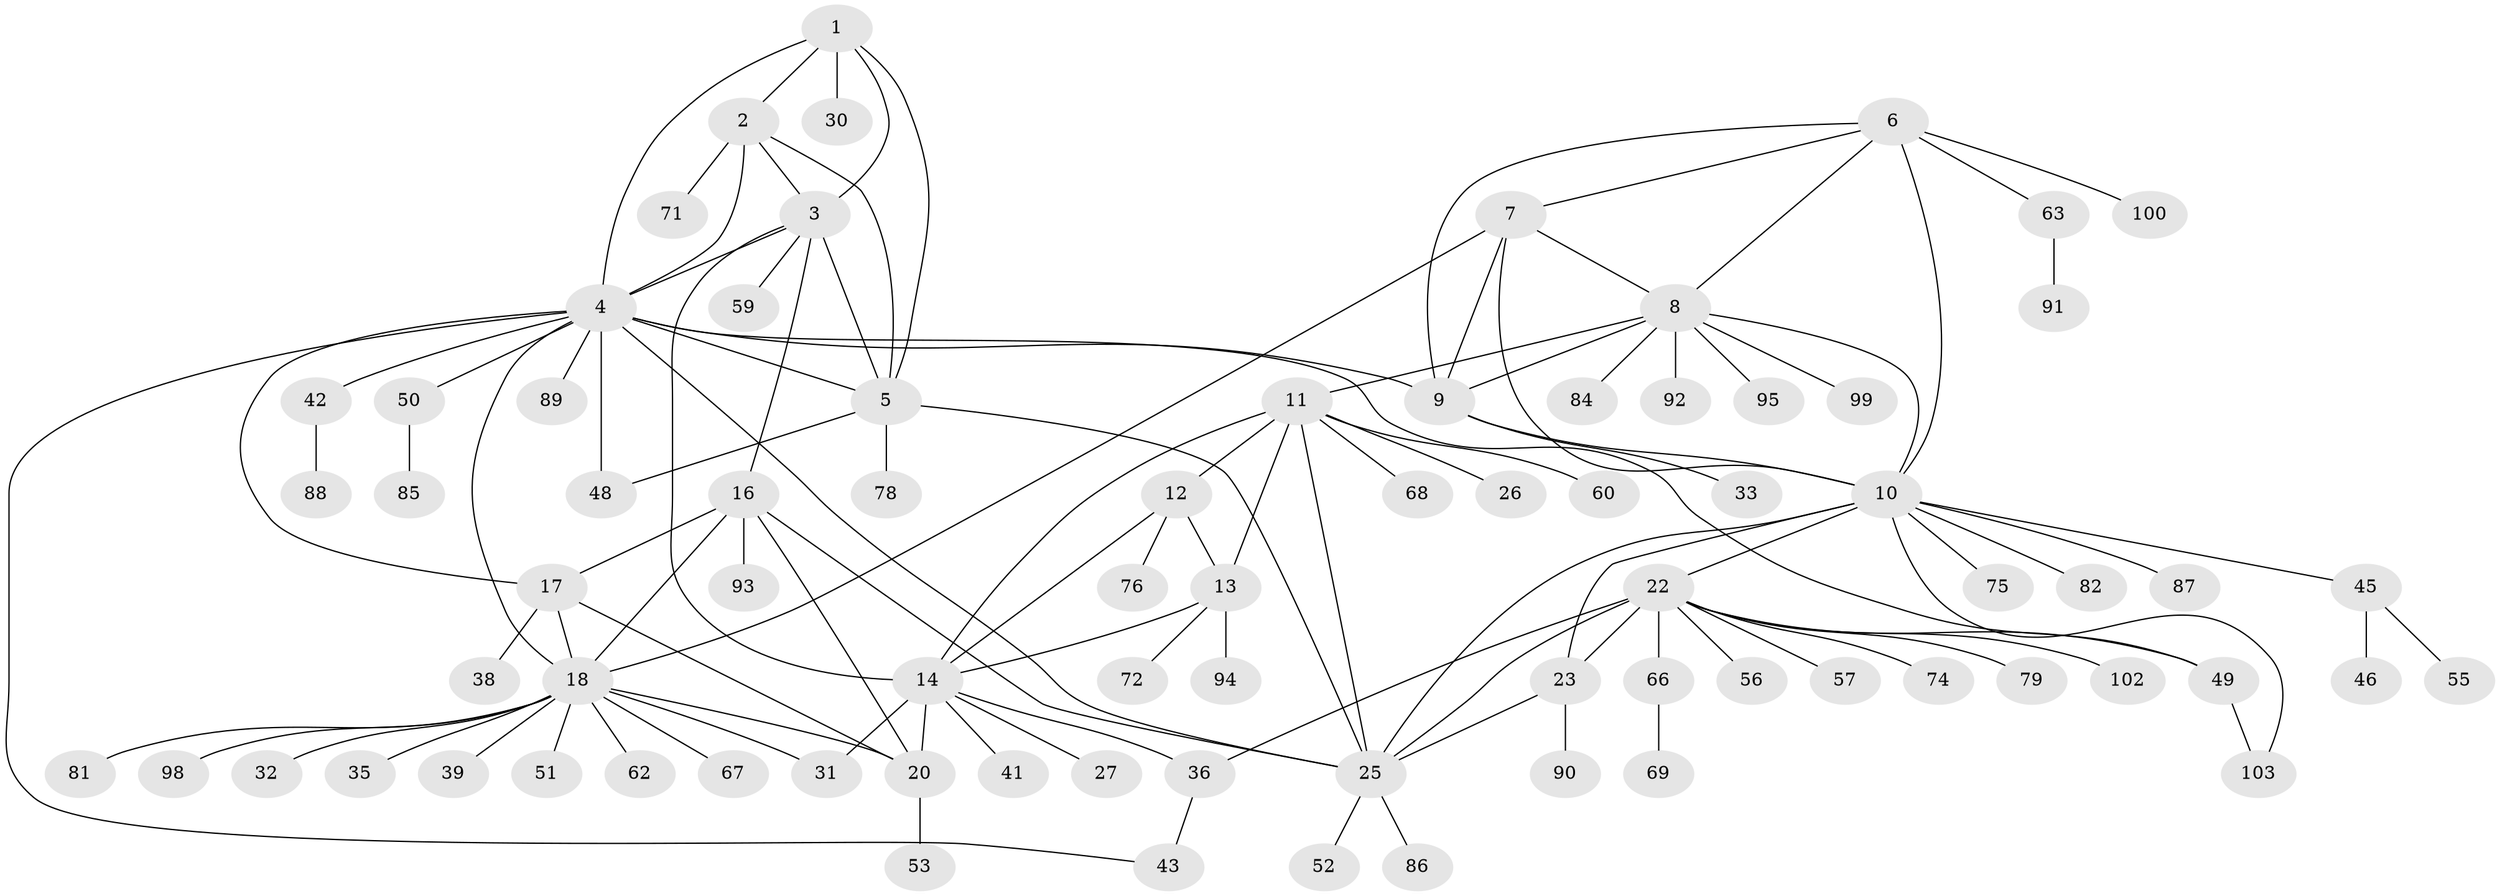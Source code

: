 // original degree distribution, {6: 0.05825242718446602, 5: 0.02912621359223301, 8: 0.019417475728155338, 11: 0.019417475728155338, 10: 0.02912621359223301, 7: 0.04854368932038835, 9: 0.038834951456310676, 4: 0.019417475728155338, 2: 0.13592233009708737, 1: 0.5631067961165048, 3: 0.038834951456310676}
// Generated by graph-tools (version 1.1) at 2025/11/02/27/25 16:11:37]
// undirected, 79 vertices, 114 edges
graph export_dot {
graph [start="1"]
  node [color=gray90,style=filled];
  1 [super="+44"];
  2;
  3 [super="+73"];
  4 [super="+28"];
  5 [super="+29"];
  6;
  7 [super="+58"];
  8 [super="+61"];
  9 [super="+54"];
  10 [super="+21"];
  11 [super="+15"];
  12;
  13 [super="+83"];
  14 [super="+40"];
  16 [super="+96"];
  17;
  18 [super="+19"];
  20 [super="+64"];
  22 [super="+24"];
  23 [super="+65"];
  25 [super="+34"];
  26 [super="+37"];
  27;
  30;
  31;
  32;
  33;
  35 [super="+77"];
  36;
  38;
  39;
  41;
  42 [super="+97"];
  43;
  45 [super="+47"];
  46;
  48;
  49;
  50;
  51;
  52;
  53;
  55;
  56 [super="+70"];
  57;
  59;
  60;
  62;
  63 [super="+80"];
  66;
  67;
  68;
  69;
  71 [super="+101"];
  72;
  74;
  75;
  76;
  78;
  79;
  81;
  82;
  84;
  85;
  86;
  87;
  88;
  89;
  90;
  91;
  92;
  93;
  94;
  95;
  98;
  99;
  100;
  102;
  103;
  1 -- 2;
  1 -- 3;
  1 -- 4;
  1 -- 5;
  1 -- 30;
  2 -- 3;
  2 -- 4;
  2 -- 5;
  2 -- 71;
  3 -- 4;
  3 -- 5;
  3 -- 14;
  3 -- 59;
  3 -- 16;
  4 -- 5;
  4 -- 9;
  4 -- 17;
  4 -- 42;
  4 -- 50;
  4 -- 89;
  4 -- 48;
  4 -- 49;
  4 -- 18;
  4 -- 43;
  4 -- 25;
  5 -- 25;
  5 -- 48;
  5 -- 78;
  6 -- 7;
  6 -- 8;
  6 -- 9;
  6 -- 10;
  6 -- 63;
  6 -- 100;
  7 -- 8;
  7 -- 9;
  7 -- 10;
  7 -- 18;
  8 -- 9;
  8 -- 10;
  8 -- 11;
  8 -- 84;
  8 -- 92;
  8 -- 95;
  8 -- 99;
  9 -- 10;
  9 -- 33;
  10 -- 103;
  10 -- 23 [weight=2];
  10 -- 75;
  10 -- 45;
  10 -- 82;
  10 -- 22 [weight=2];
  10 -- 25;
  10 -- 87;
  11 -- 12 [weight=2];
  11 -- 13 [weight=2];
  11 -- 14 [weight=2];
  11 -- 25;
  11 -- 26;
  11 -- 60;
  11 -- 68;
  12 -- 13;
  12 -- 14;
  12 -- 76;
  13 -- 14;
  13 -- 72;
  13 -- 94;
  14 -- 20;
  14 -- 27;
  14 -- 31;
  14 -- 36;
  14 -- 41;
  16 -- 17;
  16 -- 18 [weight=2];
  16 -- 20;
  16 -- 25;
  16 -- 93;
  17 -- 18 [weight=2];
  17 -- 20;
  17 -- 38;
  18 -- 20 [weight=2];
  18 -- 32;
  18 -- 35;
  18 -- 51;
  18 -- 67;
  18 -- 81;
  18 -- 98;
  18 -- 39;
  18 -- 62;
  18 -- 31;
  20 -- 53;
  22 -- 23 [weight=2];
  22 -- 25 [weight=2];
  22 -- 57;
  22 -- 102;
  22 -- 66;
  22 -- 36;
  22 -- 74;
  22 -- 79;
  22 -- 49;
  22 -- 56;
  23 -- 25;
  23 -- 90;
  25 -- 52;
  25 -- 86;
  36 -- 43;
  42 -- 88;
  45 -- 46;
  45 -- 55;
  49 -- 103;
  50 -- 85;
  63 -- 91;
  66 -- 69;
}
